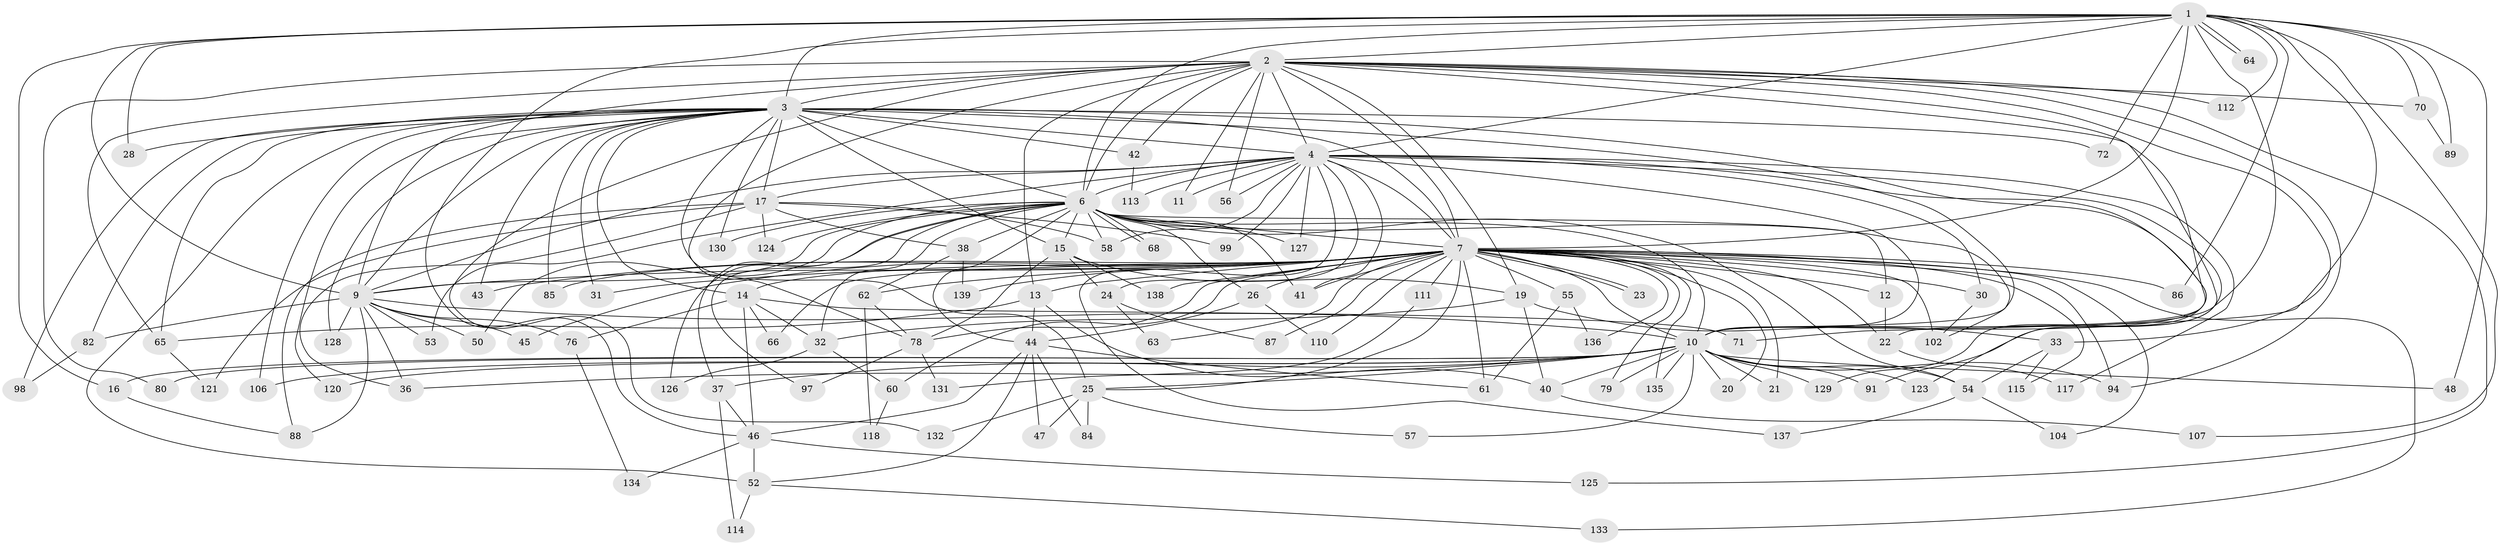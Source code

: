 // Generated by graph-tools (version 1.1) at 2025/23/03/03/25 07:23:37]
// undirected, 106 vertices, 241 edges
graph export_dot {
graph [start="1"]
  node [color=gray90,style=filled];
  1 [super="+35"];
  2 [super="+90"];
  3 [super="+5"];
  4 [super="+27"];
  6 [super="+18"];
  7 [super="+8"];
  9 [super="+95"];
  10 [super="+29"];
  11;
  12 [super="+39"];
  13;
  14 [super="+67"];
  15 [super="+92"];
  16;
  17;
  19 [super="+69"];
  20;
  21;
  22 [super="+34"];
  23;
  24;
  25 [super="+101"];
  26 [super="+96"];
  28;
  30;
  31 [super="+103"];
  32 [super="+59"];
  33;
  36;
  37;
  38 [super="+73"];
  40 [super="+51"];
  41 [super="+93"];
  42;
  43;
  44 [super="+81"];
  45;
  46 [super="+49"];
  47;
  48;
  50;
  52 [super="+75"];
  53;
  54 [super="+74"];
  55 [super="+77"];
  56;
  57;
  58 [super="+100"];
  60 [super="+109"];
  61;
  62;
  63;
  64;
  65 [super="+83"];
  66;
  68;
  70;
  71;
  72;
  76 [super="+119"];
  78 [super="+122"];
  79;
  80;
  82;
  84;
  85;
  86;
  87;
  88 [super="+105"];
  89;
  91;
  94 [super="+108"];
  97;
  98;
  99;
  102 [super="+116"];
  104;
  106;
  107;
  110;
  111;
  112;
  113;
  114;
  115;
  117;
  118;
  120;
  121;
  123;
  124;
  125;
  126;
  127;
  128;
  129;
  130;
  131;
  132;
  133;
  134;
  135;
  136;
  137;
  138;
  139;
  1 -- 2;
  1 -- 3 [weight=2];
  1 -- 4;
  1 -- 6;
  1 -- 7 [weight=2];
  1 -- 9;
  1 -- 10 [weight=2];
  1 -- 16;
  1 -- 28;
  1 -- 46;
  1 -- 48;
  1 -- 64;
  1 -- 64;
  1 -- 70;
  1 -- 71;
  1 -- 72;
  1 -- 86;
  1 -- 89;
  1 -- 107;
  1 -- 112;
  2 -- 3 [weight=2];
  2 -- 4;
  2 -- 6 [weight=2];
  2 -- 7 [weight=2];
  2 -- 9;
  2 -- 10;
  2 -- 11;
  2 -- 13;
  2 -- 19 [weight=2];
  2 -- 33;
  2 -- 42;
  2 -- 56;
  2 -- 65;
  2 -- 70;
  2 -- 78;
  2 -- 80;
  2 -- 91;
  2 -- 94;
  2 -- 112;
  2 -- 125;
  2 -- 132;
  3 -- 4 [weight=2];
  3 -- 6 [weight=2];
  3 -- 7 [weight=4];
  3 -- 9 [weight=2];
  3 -- 10 [weight=2];
  3 -- 15;
  3 -- 22;
  3 -- 28;
  3 -- 31;
  3 -- 52;
  3 -- 65;
  3 -- 82;
  3 -- 85;
  3 -- 98;
  3 -- 128;
  3 -- 130;
  3 -- 72;
  3 -- 14;
  3 -- 17;
  3 -- 25;
  3 -- 42;
  3 -- 43;
  3 -- 106;
  3 -- 120;
  4 -- 6;
  4 -- 7 [weight=3];
  4 -- 9;
  4 -- 10;
  4 -- 11;
  4 -- 17;
  4 -- 24;
  4 -- 30;
  4 -- 41;
  4 -- 53;
  4 -- 56;
  4 -- 58;
  4 -- 113;
  4 -- 117;
  4 -- 123;
  4 -- 129;
  4 -- 137;
  4 -- 99;
  4 -- 127;
  6 -- 7 [weight=3];
  6 -- 9;
  6 -- 10;
  6 -- 12;
  6 -- 15;
  6 -- 26;
  6 -- 32;
  6 -- 37;
  6 -- 38;
  6 -- 41;
  6 -- 44;
  6 -- 50;
  6 -- 54;
  6 -- 68;
  6 -- 68;
  6 -- 97;
  6 -- 102;
  6 -- 124;
  6 -- 126;
  6 -- 127;
  6 -- 130;
  6 -- 58;
  7 -- 9 [weight=2];
  7 -- 10 [weight=2];
  7 -- 13;
  7 -- 20;
  7 -- 23;
  7 -- 23;
  7 -- 31 [weight=2];
  7 -- 43;
  7 -- 55 [weight=3];
  7 -- 60;
  7 -- 61;
  7 -- 79;
  7 -- 94;
  7 -- 104;
  7 -- 111 [weight=2];
  7 -- 133;
  7 -- 135;
  7 -- 136;
  7 -- 138;
  7 -- 12;
  7 -- 139;
  7 -- 14;
  7 -- 21;
  7 -- 22 [weight=2];
  7 -- 26;
  7 -- 30;
  7 -- 45;
  7 -- 62;
  7 -- 63;
  7 -- 66;
  7 -- 85;
  7 -- 86;
  7 -- 87;
  7 -- 102;
  7 -- 110;
  7 -- 115;
  7 -- 78;
  7 -- 25;
  7 -- 41;
  9 -- 10;
  9 -- 45;
  9 -- 50;
  9 -- 53;
  9 -- 76 [weight=2];
  9 -- 82;
  9 -- 88;
  9 -- 128;
  9 -- 36;
  10 -- 16;
  10 -- 20;
  10 -- 21;
  10 -- 25;
  10 -- 36;
  10 -- 37;
  10 -- 48;
  10 -- 54;
  10 -- 79;
  10 -- 80;
  10 -- 106;
  10 -- 129;
  10 -- 135;
  10 -- 40;
  10 -- 120;
  10 -- 57;
  10 -- 91;
  10 -- 123;
  10 -- 94;
  12 -- 22;
  13 -- 40;
  13 -- 44;
  13 -- 65;
  14 -- 32;
  14 -- 66;
  14 -- 71;
  14 -- 76;
  14 -- 46;
  15 -- 19;
  15 -- 24;
  15 -- 138;
  15 -- 78;
  16 -- 88;
  17 -- 36;
  17 -- 38;
  17 -- 58;
  17 -- 88;
  17 -- 99;
  17 -- 121;
  17 -- 124;
  19 -- 33;
  19 -- 40;
  19 -- 32;
  22 -- 117;
  24 -- 63;
  24 -- 87;
  25 -- 47;
  25 -- 57;
  25 -- 84;
  25 -- 132;
  26 -- 110;
  26 -- 44;
  30 -- 102;
  32 -- 60 [weight=2];
  32 -- 126;
  33 -- 115;
  33 -- 54;
  37 -- 46;
  37 -- 114;
  38 -- 62;
  38 -- 139;
  40 -- 107;
  42 -- 113;
  44 -- 47;
  44 -- 52;
  44 -- 84;
  44 -- 46;
  44 -- 61;
  46 -- 134;
  46 -- 125;
  46 -- 52;
  52 -- 133;
  52 -- 114;
  54 -- 104;
  54 -- 137;
  55 -- 61;
  55 -- 136;
  60 -- 118;
  62 -- 78;
  62 -- 118;
  65 -- 121;
  70 -- 89;
  76 -- 134;
  78 -- 97;
  78 -- 131;
  82 -- 98;
  111 -- 131;
}
